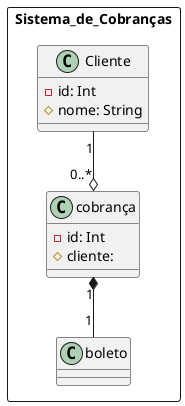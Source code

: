 @startuml sisDeCobrança
  package Sistema_de_Cobranças <<rectangle>> {
    class Cliente {
      - id: Int
      # nome: String
    }
    class cobrança {
      - id: Int
      # cliente: 
    }
    Cliente "1" --o "0..*" cobrança
    class boleto {}
    cobrança "1" *-- "1" boleto
  }
@enduml
